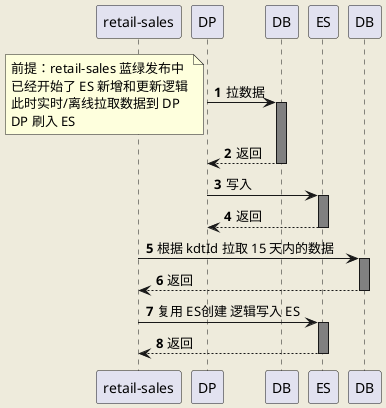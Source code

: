 @startuml
'https://plantuml.com/sequence-diagram

skinparam backgroundColor #EEEBDC

skinparam sequence {
    LifeLineBackgroundColor grey
}

autonumber

participant "retail-sales" as sales
participant "DP" as dp
participant "DB" as db
participant "ES" as es

dp -> db : 拉数据
note left
    前提：retail-sales 蓝绿发布中
    已经开始了 ES 新增和更新逻辑
    此时实时/离线拉取数据到 DP
    DP 刷入 ES
end note
activate db
return 返回

dp -> es : 写入
activate es
return 返回

sales -> DB : 根据 kdtId 拉取 15 天内的数据
activate DB
return 返回

sales -> es : 复用 ES创建 逻辑写入 ES
activate es
return 返回

@enduml